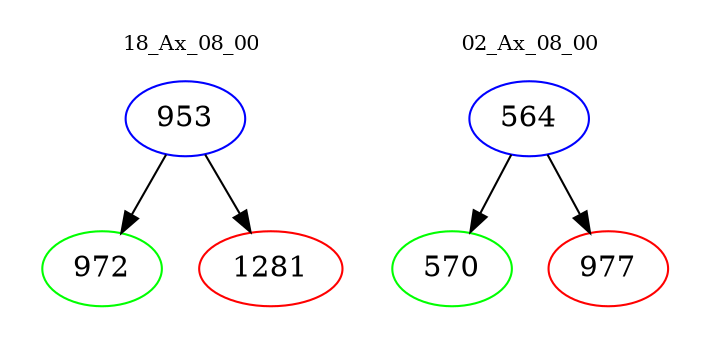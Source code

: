 digraph{
subgraph cluster_0 {
color = white
label = "18_Ax_08_00";
fontsize=10;
T0_953 [label="953", color="blue"]
T0_953 -> T0_972 [color="black"]
T0_972 [label="972", color="green"]
T0_953 -> T0_1281 [color="black"]
T0_1281 [label="1281", color="red"]
}
subgraph cluster_1 {
color = white
label = "02_Ax_08_00";
fontsize=10;
T1_564 [label="564", color="blue"]
T1_564 -> T1_570 [color="black"]
T1_570 [label="570", color="green"]
T1_564 -> T1_977 [color="black"]
T1_977 [label="977", color="red"]
}
}
